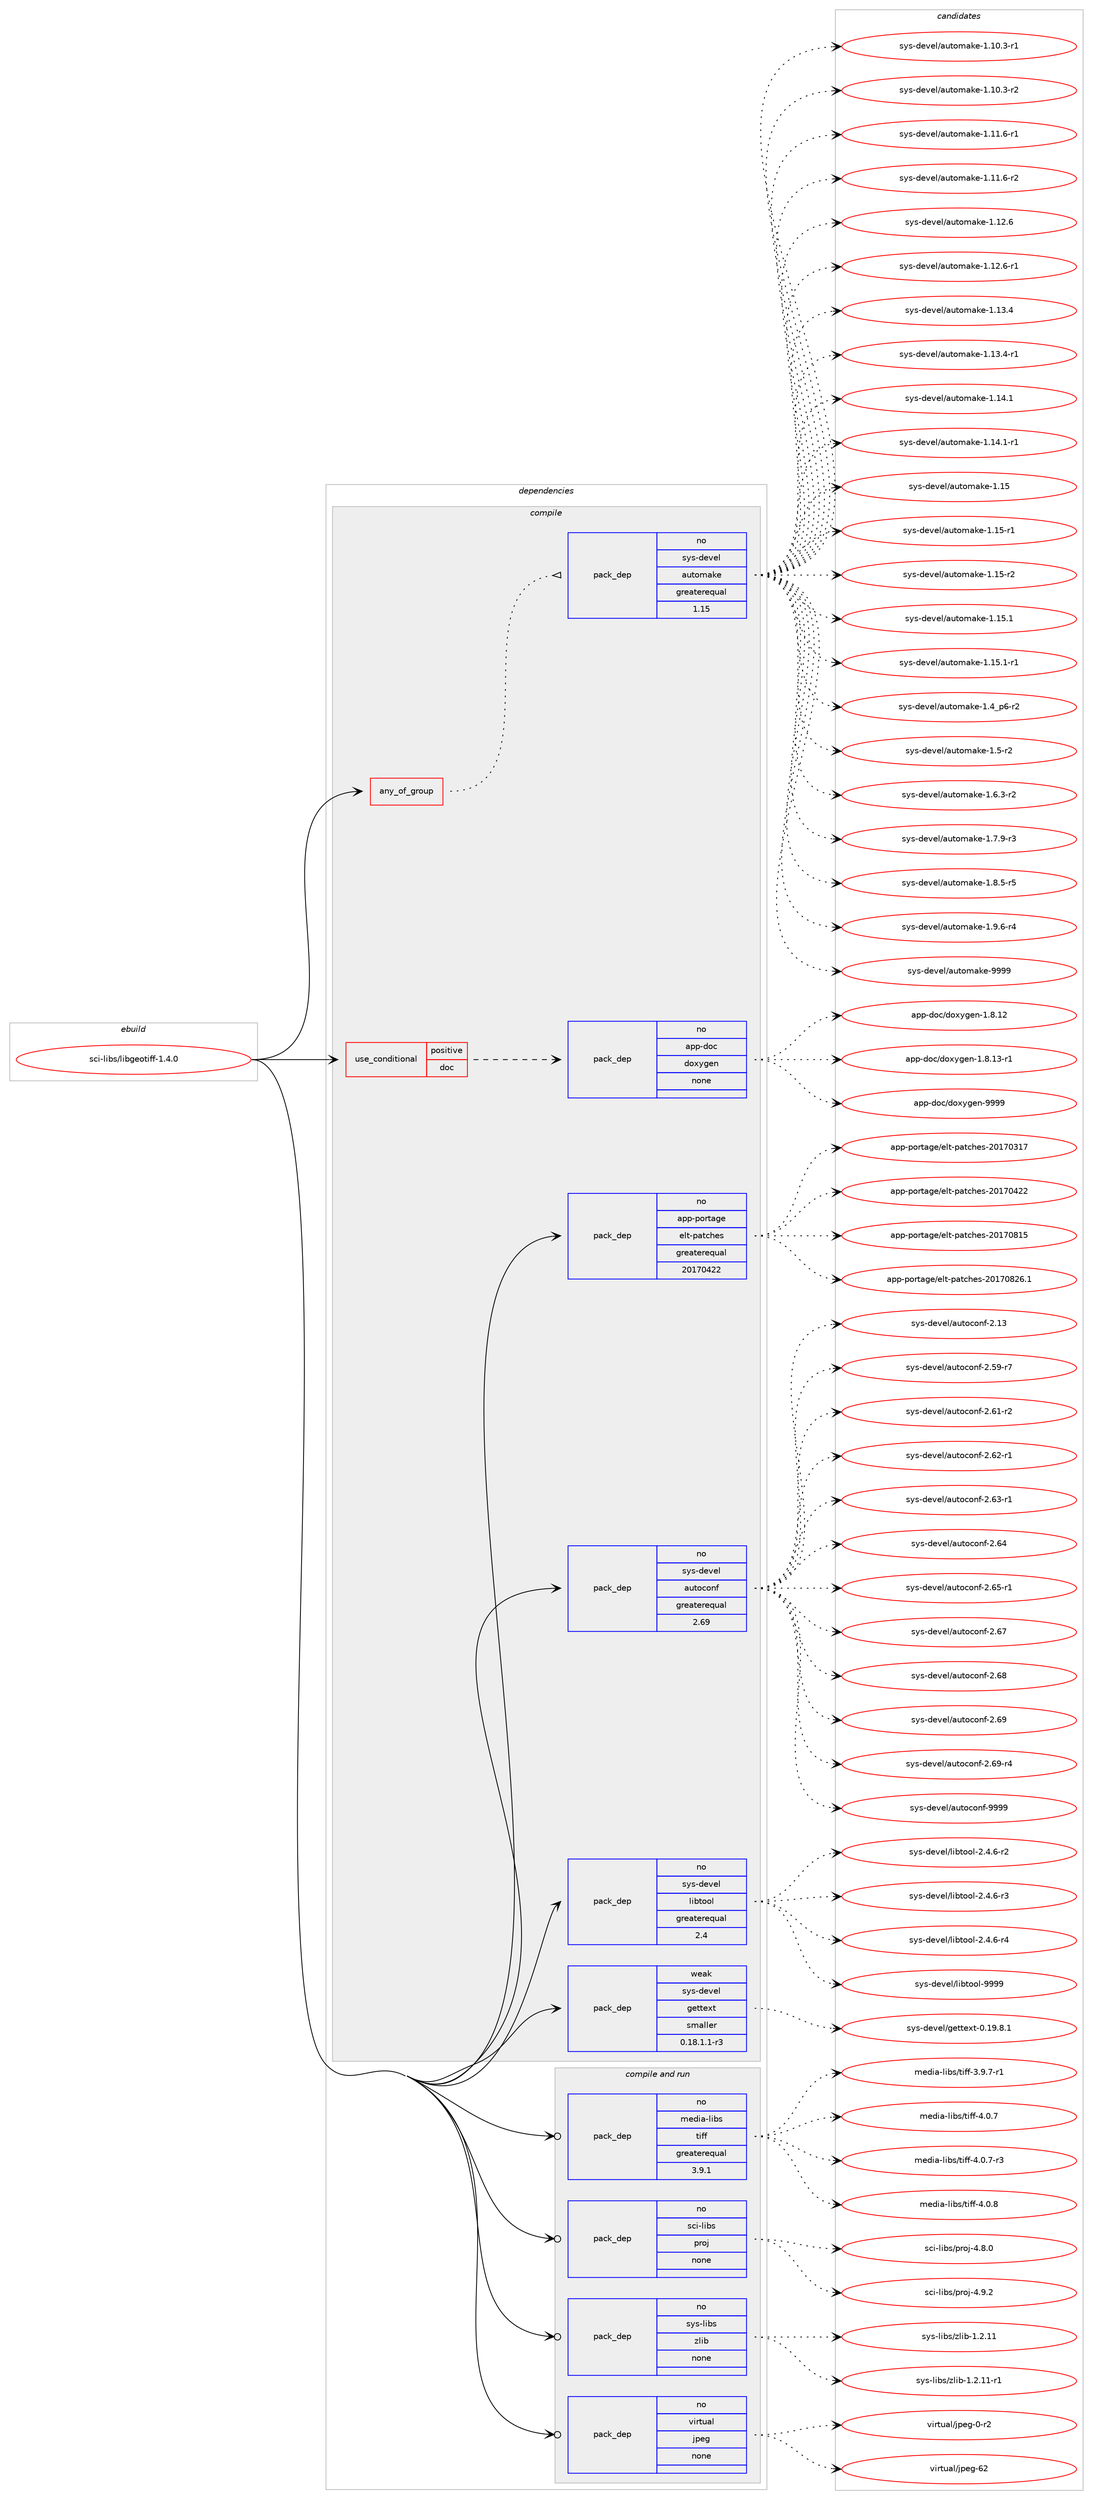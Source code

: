 digraph prolog {

# *************
# Graph options
# *************

newrank=true;
concentrate=true;
compound=true;
graph [rankdir=LR,fontname=Helvetica,fontsize=10,ranksep=1.5];#, ranksep=2.5, nodesep=0.2];
edge  [arrowhead=vee];
node  [fontname=Helvetica,fontsize=10];

# **********
# The ebuild
# **********

subgraph cluster_leftcol {
color=gray;
rank=same;
label=<<i>ebuild</i>>;
id [label="sci-libs/libgeotiff-1.4.0", color=red, width=4, href="../sci-libs/libgeotiff-1.4.0.svg"];
}

# ****************
# The dependencies
# ****************

subgraph cluster_midcol {
color=gray;
label=<<i>dependencies</i>>;
subgraph cluster_compile {
fillcolor="#eeeeee";
style=filled;
label=<<i>compile</i>>;
subgraph any7629 {
dependency451808 [label=<<TABLE BORDER="0" CELLBORDER="1" CELLSPACING="0" CELLPADDING="4"><TR><TD CELLPADDING="10">any_of_group</TD></TR></TABLE>>, shape=none, color=red];subgraph pack333355 {
dependency451809 [label=<<TABLE BORDER="0" CELLBORDER="1" CELLSPACING="0" CELLPADDING="4" WIDTH="220"><TR><TD ROWSPAN="6" CELLPADDING="30">pack_dep</TD></TR><TR><TD WIDTH="110">no</TD></TR><TR><TD>sys-devel</TD></TR><TR><TD>automake</TD></TR><TR><TD>greaterequal</TD></TR><TR><TD>1.15</TD></TR></TABLE>>, shape=none, color=blue];
}
dependency451808:e -> dependency451809:w [weight=20,style="dotted",arrowhead="oinv"];
}
id:e -> dependency451808:w [weight=20,style="solid",arrowhead="vee"];
subgraph cond110575 {
dependency451810 [label=<<TABLE BORDER="0" CELLBORDER="1" CELLSPACING="0" CELLPADDING="4"><TR><TD ROWSPAN="3" CELLPADDING="10">use_conditional</TD></TR><TR><TD>positive</TD></TR><TR><TD>doc</TD></TR></TABLE>>, shape=none, color=red];
subgraph pack333356 {
dependency451811 [label=<<TABLE BORDER="0" CELLBORDER="1" CELLSPACING="0" CELLPADDING="4" WIDTH="220"><TR><TD ROWSPAN="6" CELLPADDING="30">pack_dep</TD></TR><TR><TD WIDTH="110">no</TD></TR><TR><TD>app-doc</TD></TR><TR><TD>doxygen</TD></TR><TR><TD>none</TD></TR><TR><TD></TD></TR></TABLE>>, shape=none, color=blue];
}
dependency451810:e -> dependency451811:w [weight=20,style="dashed",arrowhead="vee"];
}
id:e -> dependency451810:w [weight=20,style="solid",arrowhead="vee"];
subgraph pack333357 {
dependency451812 [label=<<TABLE BORDER="0" CELLBORDER="1" CELLSPACING="0" CELLPADDING="4" WIDTH="220"><TR><TD ROWSPAN="6" CELLPADDING="30">pack_dep</TD></TR><TR><TD WIDTH="110">no</TD></TR><TR><TD>app-portage</TD></TR><TR><TD>elt-patches</TD></TR><TR><TD>greaterequal</TD></TR><TR><TD>20170422</TD></TR></TABLE>>, shape=none, color=blue];
}
id:e -> dependency451812:w [weight=20,style="solid",arrowhead="vee"];
subgraph pack333358 {
dependency451813 [label=<<TABLE BORDER="0" CELLBORDER="1" CELLSPACING="0" CELLPADDING="4" WIDTH="220"><TR><TD ROWSPAN="6" CELLPADDING="30">pack_dep</TD></TR><TR><TD WIDTH="110">no</TD></TR><TR><TD>sys-devel</TD></TR><TR><TD>autoconf</TD></TR><TR><TD>greaterequal</TD></TR><TR><TD>2.69</TD></TR></TABLE>>, shape=none, color=blue];
}
id:e -> dependency451813:w [weight=20,style="solid",arrowhead="vee"];
subgraph pack333359 {
dependency451814 [label=<<TABLE BORDER="0" CELLBORDER="1" CELLSPACING="0" CELLPADDING="4" WIDTH="220"><TR><TD ROWSPAN="6" CELLPADDING="30">pack_dep</TD></TR><TR><TD WIDTH="110">no</TD></TR><TR><TD>sys-devel</TD></TR><TR><TD>libtool</TD></TR><TR><TD>greaterequal</TD></TR><TR><TD>2.4</TD></TR></TABLE>>, shape=none, color=blue];
}
id:e -> dependency451814:w [weight=20,style="solid",arrowhead="vee"];
subgraph pack333360 {
dependency451815 [label=<<TABLE BORDER="0" CELLBORDER="1" CELLSPACING="0" CELLPADDING="4" WIDTH="220"><TR><TD ROWSPAN="6" CELLPADDING="30">pack_dep</TD></TR><TR><TD WIDTH="110">weak</TD></TR><TR><TD>sys-devel</TD></TR><TR><TD>gettext</TD></TR><TR><TD>smaller</TD></TR><TR><TD>0.18.1.1-r3</TD></TR></TABLE>>, shape=none, color=blue];
}
id:e -> dependency451815:w [weight=20,style="solid",arrowhead="vee"];
}
subgraph cluster_compileandrun {
fillcolor="#eeeeee";
style=filled;
label=<<i>compile and run</i>>;
subgraph pack333361 {
dependency451816 [label=<<TABLE BORDER="0" CELLBORDER="1" CELLSPACING="0" CELLPADDING="4" WIDTH="220"><TR><TD ROWSPAN="6" CELLPADDING="30">pack_dep</TD></TR><TR><TD WIDTH="110">no</TD></TR><TR><TD>media-libs</TD></TR><TR><TD>tiff</TD></TR><TR><TD>greaterequal</TD></TR><TR><TD>3.9.1</TD></TR></TABLE>>, shape=none, color=blue];
}
id:e -> dependency451816:w [weight=20,style="solid",arrowhead="odotvee"];
subgraph pack333362 {
dependency451817 [label=<<TABLE BORDER="0" CELLBORDER="1" CELLSPACING="0" CELLPADDING="4" WIDTH="220"><TR><TD ROWSPAN="6" CELLPADDING="30">pack_dep</TD></TR><TR><TD WIDTH="110">no</TD></TR><TR><TD>sci-libs</TD></TR><TR><TD>proj</TD></TR><TR><TD>none</TD></TR><TR><TD></TD></TR></TABLE>>, shape=none, color=blue];
}
id:e -> dependency451817:w [weight=20,style="solid",arrowhead="odotvee"];
subgraph pack333363 {
dependency451818 [label=<<TABLE BORDER="0" CELLBORDER="1" CELLSPACING="0" CELLPADDING="4" WIDTH="220"><TR><TD ROWSPAN="6" CELLPADDING="30">pack_dep</TD></TR><TR><TD WIDTH="110">no</TD></TR><TR><TD>sys-libs</TD></TR><TR><TD>zlib</TD></TR><TR><TD>none</TD></TR><TR><TD></TD></TR></TABLE>>, shape=none, color=blue];
}
id:e -> dependency451818:w [weight=20,style="solid",arrowhead="odotvee"];
subgraph pack333364 {
dependency451819 [label=<<TABLE BORDER="0" CELLBORDER="1" CELLSPACING="0" CELLPADDING="4" WIDTH="220"><TR><TD ROWSPAN="6" CELLPADDING="30">pack_dep</TD></TR><TR><TD WIDTH="110">no</TD></TR><TR><TD>virtual</TD></TR><TR><TD>jpeg</TD></TR><TR><TD>none</TD></TR><TR><TD></TD></TR></TABLE>>, shape=none, color=blue];
}
id:e -> dependency451819:w [weight=20,style="solid",arrowhead="odotvee"];
}
subgraph cluster_run {
fillcolor="#eeeeee";
style=filled;
label=<<i>run</i>>;
}
}

# **************
# The candidates
# **************

subgraph cluster_choices {
rank=same;
color=gray;
label=<<i>candidates</i>>;

subgraph choice333355 {
color=black;
nodesep=1;
choice11512111545100101118101108479711711611110997107101454946494846514511449 [label="sys-devel/automake-1.10.3-r1", color=red, width=4,href="../sys-devel/automake-1.10.3-r1.svg"];
choice11512111545100101118101108479711711611110997107101454946494846514511450 [label="sys-devel/automake-1.10.3-r2", color=red, width=4,href="../sys-devel/automake-1.10.3-r2.svg"];
choice11512111545100101118101108479711711611110997107101454946494946544511449 [label="sys-devel/automake-1.11.6-r1", color=red, width=4,href="../sys-devel/automake-1.11.6-r1.svg"];
choice11512111545100101118101108479711711611110997107101454946494946544511450 [label="sys-devel/automake-1.11.6-r2", color=red, width=4,href="../sys-devel/automake-1.11.6-r2.svg"];
choice1151211154510010111810110847971171161111099710710145494649504654 [label="sys-devel/automake-1.12.6", color=red, width=4,href="../sys-devel/automake-1.12.6.svg"];
choice11512111545100101118101108479711711611110997107101454946495046544511449 [label="sys-devel/automake-1.12.6-r1", color=red, width=4,href="../sys-devel/automake-1.12.6-r1.svg"];
choice1151211154510010111810110847971171161111099710710145494649514652 [label="sys-devel/automake-1.13.4", color=red, width=4,href="../sys-devel/automake-1.13.4.svg"];
choice11512111545100101118101108479711711611110997107101454946495146524511449 [label="sys-devel/automake-1.13.4-r1", color=red, width=4,href="../sys-devel/automake-1.13.4-r1.svg"];
choice1151211154510010111810110847971171161111099710710145494649524649 [label="sys-devel/automake-1.14.1", color=red, width=4,href="../sys-devel/automake-1.14.1.svg"];
choice11512111545100101118101108479711711611110997107101454946495246494511449 [label="sys-devel/automake-1.14.1-r1", color=red, width=4,href="../sys-devel/automake-1.14.1-r1.svg"];
choice115121115451001011181011084797117116111109971071014549464953 [label="sys-devel/automake-1.15", color=red, width=4,href="../sys-devel/automake-1.15.svg"];
choice1151211154510010111810110847971171161111099710710145494649534511449 [label="sys-devel/automake-1.15-r1", color=red, width=4,href="../sys-devel/automake-1.15-r1.svg"];
choice1151211154510010111810110847971171161111099710710145494649534511450 [label="sys-devel/automake-1.15-r2", color=red, width=4,href="../sys-devel/automake-1.15-r2.svg"];
choice1151211154510010111810110847971171161111099710710145494649534649 [label="sys-devel/automake-1.15.1", color=red, width=4,href="../sys-devel/automake-1.15.1.svg"];
choice11512111545100101118101108479711711611110997107101454946495346494511449 [label="sys-devel/automake-1.15.1-r1", color=red, width=4,href="../sys-devel/automake-1.15.1-r1.svg"];
choice115121115451001011181011084797117116111109971071014549465295112544511450 [label="sys-devel/automake-1.4_p6-r2", color=red, width=4,href="../sys-devel/automake-1.4_p6-r2.svg"];
choice11512111545100101118101108479711711611110997107101454946534511450 [label="sys-devel/automake-1.5-r2", color=red, width=4,href="../sys-devel/automake-1.5-r2.svg"];
choice115121115451001011181011084797117116111109971071014549465446514511450 [label="sys-devel/automake-1.6.3-r2", color=red, width=4,href="../sys-devel/automake-1.6.3-r2.svg"];
choice115121115451001011181011084797117116111109971071014549465546574511451 [label="sys-devel/automake-1.7.9-r3", color=red, width=4,href="../sys-devel/automake-1.7.9-r3.svg"];
choice115121115451001011181011084797117116111109971071014549465646534511453 [label="sys-devel/automake-1.8.5-r5", color=red, width=4,href="../sys-devel/automake-1.8.5-r5.svg"];
choice115121115451001011181011084797117116111109971071014549465746544511452 [label="sys-devel/automake-1.9.6-r4", color=red, width=4,href="../sys-devel/automake-1.9.6-r4.svg"];
choice115121115451001011181011084797117116111109971071014557575757 [label="sys-devel/automake-9999", color=red, width=4,href="../sys-devel/automake-9999.svg"];
dependency451809:e -> choice11512111545100101118101108479711711611110997107101454946494846514511449:w [style=dotted,weight="100"];
dependency451809:e -> choice11512111545100101118101108479711711611110997107101454946494846514511450:w [style=dotted,weight="100"];
dependency451809:e -> choice11512111545100101118101108479711711611110997107101454946494946544511449:w [style=dotted,weight="100"];
dependency451809:e -> choice11512111545100101118101108479711711611110997107101454946494946544511450:w [style=dotted,weight="100"];
dependency451809:e -> choice1151211154510010111810110847971171161111099710710145494649504654:w [style=dotted,weight="100"];
dependency451809:e -> choice11512111545100101118101108479711711611110997107101454946495046544511449:w [style=dotted,weight="100"];
dependency451809:e -> choice1151211154510010111810110847971171161111099710710145494649514652:w [style=dotted,weight="100"];
dependency451809:e -> choice11512111545100101118101108479711711611110997107101454946495146524511449:w [style=dotted,weight="100"];
dependency451809:e -> choice1151211154510010111810110847971171161111099710710145494649524649:w [style=dotted,weight="100"];
dependency451809:e -> choice11512111545100101118101108479711711611110997107101454946495246494511449:w [style=dotted,weight="100"];
dependency451809:e -> choice115121115451001011181011084797117116111109971071014549464953:w [style=dotted,weight="100"];
dependency451809:e -> choice1151211154510010111810110847971171161111099710710145494649534511449:w [style=dotted,weight="100"];
dependency451809:e -> choice1151211154510010111810110847971171161111099710710145494649534511450:w [style=dotted,weight="100"];
dependency451809:e -> choice1151211154510010111810110847971171161111099710710145494649534649:w [style=dotted,weight="100"];
dependency451809:e -> choice11512111545100101118101108479711711611110997107101454946495346494511449:w [style=dotted,weight="100"];
dependency451809:e -> choice115121115451001011181011084797117116111109971071014549465295112544511450:w [style=dotted,weight="100"];
dependency451809:e -> choice11512111545100101118101108479711711611110997107101454946534511450:w [style=dotted,weight="100"];
dependency451809:e -> choice115121115451001011181011084797117116111109971071014549465446514511450:w [style=dotted,weight="100"];
dependency451809:e -> choice115121115451001011181011084797117116111109971071014549465546574511451:w [style=dotted,weight="100"];
dependency451809:e -> choice115121115451001011181011084797117116111109971071014549465646534511453:w [style=dotted,weight="100"];
dependency451809:e -> choice115121115451001011181011084797117116111109971071014549465746544511452:w [style=dotted,weight="100"];
dependency451809:e -> choice115121115451001011181011084797117116111109971071014557575757:w [style=dotted,weight="100"];
}
subgraph choice333356 {
color=black;
nodesep=1;
choice9711211245100111994710011112012110310111045494656464950 [label="app-doc/doxygen-1.8.12", color=red, width=4,href="../app-doc/doxygen-1.8.12.svg"];
choice97112112451001119947100111120121103101110454946564649514511449 [label="app-doc/doxygen-1.8.13-r1", color=red, width=4,href="../app-doc/doxygen-1.8.13-r1.svg"];
choice971121124510011199471001111201211031011104557575757 [label="app-doc/doxygen-9999", color=red, width=4,href="../app-doc/doxygen-9999.svg"];
dependency451811:e -> choice9711211245100111994710011112012110310111045494656464950:w [style=dotted,weight="100"];
dependency451811:e -> choice97112112451001119947100111120121103101110454946564649514511449:w [style=dotted,weight="100"];
dependency451811:e -> choice971121124510011199471001111201211031011104557575757:w [style=dotted,weight="100"];
}
subgraph choice333357 {
color=black;
nodesep=1;
choice97112112451121111141169710310147101108116451129711699104101115455048495548514955 [label="app-portage/elt-patches-20170317", color=red, width=4,href="../app-portage/elt-patches-20170317.svg"];
choice97112112451121111141169710310147101108116451129711699104101115455048495548525050 [label="app-portage/elt-patches-20170422", color=red, width=4,href="../app-portage/elt-patches-20170422.svg"];
choice97112112451121111141169710310147101108116451129711699104101115455048495548564953 [label="app-portage/elt-patches-20170815", color=red, width=4,href="../app-portage/elt-patches-20170815.svg"];
choice971121124511211111411697103101471011081164511297116991041011154550484955485650544649 [label="app-portage/elt-patches-20170826.1", color=red, width=4,href="../app-portage/elt-patches-20170826.1.svg"];
dependency451812:e -> choice97112112451121111141169710310147101108116451129711699104101115455048495548514955:w [style=dotted,weight="100"];
dependency451812:e -> choice97112112451121111141169710310147101108116451129711699104101115455048495548525050:w [style=dotted,weight="100"];
dependency451812:e -> choice97112112451121111141169710310147101108116451129711699104101115455048495548564953:w [style=dotted,weight="100"];
dependency451812:e -> choice971121124511211111411697103101471011081164511297116991041011154550484955485650544649:w [style=dotted,weight="100"];
}
subgraph choice333358 {
color=black;
nodesep=1;
choice115121115451001011181011084797117116111991111101024550464951 [label="sys-devel/autoconf-2.13", color=red, width=4,href="../sys-devel/autoconf-2.13.svg"];
choice1151211154510010111810110847971171161119911111010245504653574511455 [label="sys-devel/autoconf-2.59-r7", color=red, width=4,href="../sys-devel/autoconf-2.59-r7.svg"];
choice1151211154510010111810110847971171161119911111010245504654494511450 [label="sys-devel/autoconf-2.61-r2", color=red, width=4,href="../sys-devel/autoconf-2.61-r2.svg"];
choice1151211154510010111810110847971171161119911111010245504654504511449 [label="sys-devel/autoconf-2.62-r1", color=red, width=4,href="../sys-devel/autoconf-2.62-r1.svg"];
choice1151211154510010111810110847971171161119911111010245504654514511449 [label="sys-devel/autoconf-2.63-r1", color=red, width=4,href="../sys-devel/autoconf-2.63-r1.svg"];
choice115121115451001011181011084797117116111991111101024550465452 [label="sys-devel/autoconf-2.64", color=red, width=4,href="../sys-devel/autoconf-2.64.svg"];
choice1151211154510010111810110847971171161119911111010245504654534511449 [label="sys-devel/autoconf-2.65-r1", color=red, width=4,href="../sys-devel/autoconf-2.65-r1.svg"];
choice115121115451001011181011084797117116111991111101024550465455 [label="sys-devel/autoconf-2.67", color=red, width=4,href="../sys-devel/autoconf-2.67.svg"];
choice115121115451001011181011084797117116111991111101024550465456 [label="sys-devel/autoconf-2.68", color=red, width=4,href="../sys-devel/autoconf-2.68.svg"];
choice115121115451001011181011084797117116111991111101024550465457 [label="sys-devel/autoconf-2.69", color=red, width=4,href="../sys-devel/autoconf-2.69.svg"];
choice1151211154510010111810110847971171161119911111010245504654574511452 [label="sys-devel/autoconf-2.69-r4", color=red, width=4,href="../sys-devel/autoconf-2.69-r4.svg"];
choice115121115451001011181011084797117116111991111101024557575757 [label="sys-devel/autoconf-9999", color=red, width=4,href="../sys-devel/autoconf-9999.svg"];
dependency451813:e -> choice115121115451001011181011084797117116111991111101024550464951:w [style=dotted,weight="100"];
dependency451813:e -> choice1151211154510010111810110847971171161119911111010245504653574511455:w [style=dotted,weight="100"];
dependency451813:e -> choice1151211154510010111810110847971171161119911111010245504654494511450:w [style=dotted,weight="100"];
dependency451813:e -> choice1151211154510010111810110847971171161119911111010245504654504511449:w [style=dotted,weight="100"];
dependency451813:e -> choice1151211154510010111810110847971171161119911111010245504654514511449:w [style=dotted,weight="100"];
dependency451813:e -> choice115121115451001011181011084797117116111991111101024550465452:w [style=dotted,weight="100"];
dependency451813:e -> choice1151211154510010111810110847971171161119911111010245504654534511449:w [style=dotted,weight="100"];
dependency451813:e -> choice115121115451001011181011084797117116111991111101024550465455:w [style=dotted,weight="100"];
dependency451813:e -> choice115121115451001011181011084797117116111991111101024550465456:w [style=dotted,weight="100"];
dependency451813:e -> choice115121115451001011181011084797117116111991111101024550465457:w [style=dotted,weight="100"];
dependency451813:e -> choice1151211154510010111810110847971171161119911111010245504654574511452:w [style=dotted,weight="100"];
dependency451813:e -> choice115121115451001011181011084797117116111991111101024557575757:w [style=dotted,weight="100"];
}
subgraph choice333359 {
color=black;
nodesep=1;
choice1151211154510010111810110847108105981161111111084550465246544511450 [label="sys-devel/libtool-2.4.6-r2", color=red, width=4,href="../sys-devel/libtool-2.4.6-r2.svg"];
choice1151211154510010111810110847108105981161111111084550465246544511451 [label="sys-devel/libtool-2.4.6-r3", color=red, width=4,href="../sys-devel/libtool-2.4.6-r3.svg"];
choice1151211154510010111810110847108105981161111111084550465246544511452 [label="sys-devel/libtool-2.4.6-r4", color=red, width=4,href="../sys-devel/libtool-2.4.6-r4.svg"];
choice1151211154510010111810110847108105981161111111084557575757 [label="sys-devel/libtool-9999", color=red, width=4,href="../sys-devel/libtool-9999.svg"];
dependency451814:e -> choice1151211154510010111810110847108105981161111111084550465246544511450:w [style=dotted,weight="100"];
dependency451814:e -> choice1151211154510010111810110847108105981161111111084550465246544511451:w [style=dotted,weight="100"];
dependency451814:e -> choice1151211154510010111810110847108105981161111111084550465246544511452:w [style=dotted,weight="100"];
dependency451814:e -> choice1151211154510010111810110847108105981161111111084557575757:w [style=dotted,weight="100"];
}
subgraph choice333360 {
color=black;
nodesep=1;
choice1151211154510010111810110847103101116116101120116454846495746564649 [label="sys-devel/gettext-0.19.8.1", color=red, width=4,href="../sys-devel/gettext-0.19.8.1.svg"];
dependency451815:e -> choice1151211154510010111810110847103101116116101120116454846495746564649:w [style=dotted,weight="100"];
}
subgraph choice333361 {
color=black;
nodesep=1;
choice109101100105974510810598115471161051021024551465746554511449 [label="media-libs/tiff-3.9.7-r1", color=red, width=4,href="../media-libs/tiff-3.9.7-r1.svg"];
choice10910110010597451081059811547116105102102455246484655 [label="media-libs/tiff-4.0.7", color=red, width=4,href="../media-libs/tiff-4.0.7.svg"];
choice109101100105974510810598115471161051021024552464846554511451 [label="media-libs/tiff-4.0.7-r3", color=red, width=4,href="../media-libs/tiff-4.0.7-r3.svg"];
choice10910110010597451081059811547116105102102455246484656 [label="media-libs/tiff-4.0.8", color=red, width=4,href="../media-libs/tiff-4.0.8.svg"];
dependency451816:e -> choice109101100105974510810598115471161051021024551465746554511449:w [style=dotted,weight="100"];
dependency451816:e -> choice10910110010597451081059811547116105102102455246484655:w [style=dotted,weight="100"];
dependency451816:e -> choice109101100105974510810598115471161051021024552464846554511451:w [style=dotted,weight="100"];
dependency451816:e -> choice10910110010597451081059811547116105102102455246484656:w [style=dotted,weight="100"];
}
subgraph choice333362 {
color=black;
nodesep=1;
choice11599105451081059811547112114111106455246564648 [label="sci-libs/proj-4.8.0", color=red, width=4,href="../sci-libs/proj-4.8.0.svg"];
choice11599105451081059811547112114111106455246574650 [label="sci-libs/proj-4.9.2", color=red, width=4,href="../sci-libs/proj-4.9.2.svg"];
dependency451817:e -> choice11599105451081059811547112114111106455246564648:w [style=dotted,weight="100"];
dependency451817:e -> choice11599105451081059811547112114111106455246574650:w [style=dotted,weight="100"];
}
subgraph choice333363 {
color=black;
nodesep=1;
choice1151211154510810598115471221081059845494650464949 [label="sys-libs/zlib-1.2.11", color=red, width=4,href="../sys-libs/zlib-1.2.11.svg"];
choice11512111545108105981154712210810598454946504649494511449 [label="sys-libs/zlib-1.2.11-r1", color=red, width=4,href="../sys-libs/zlib-1.2.11-r1.svg"];
dependency451818:e -> choice1151211154510810598115471221081059845494650464949:w [style=dotted,weight="100"];
dependency451818:e -> choice11512111545108105981154712210810598454946504649494511449:w [style=dotted,weight="100"];
}
subgraph choice333364 {
color=black;
nodesep=1;
choice118105114116117971084710611210110345484511450 [label="virtual/jpeg-0-r2", color=red, width=4,href="../virtual/jpeg-0-r2.svg"];
choice1181051141161179710847106112101103455450 [label="virtual/jpeg-62", color=red, width=4,href="../virtual/jpeg-62.svg"];
dependency451819:e -> choice118105114116117971084710611210110345484511450:w [style=dotted,weight="100"];
dependency451819:e -> choice1181051141161179710847106112101103455450:w [style=dotted,weight="100"];
}
}

}

